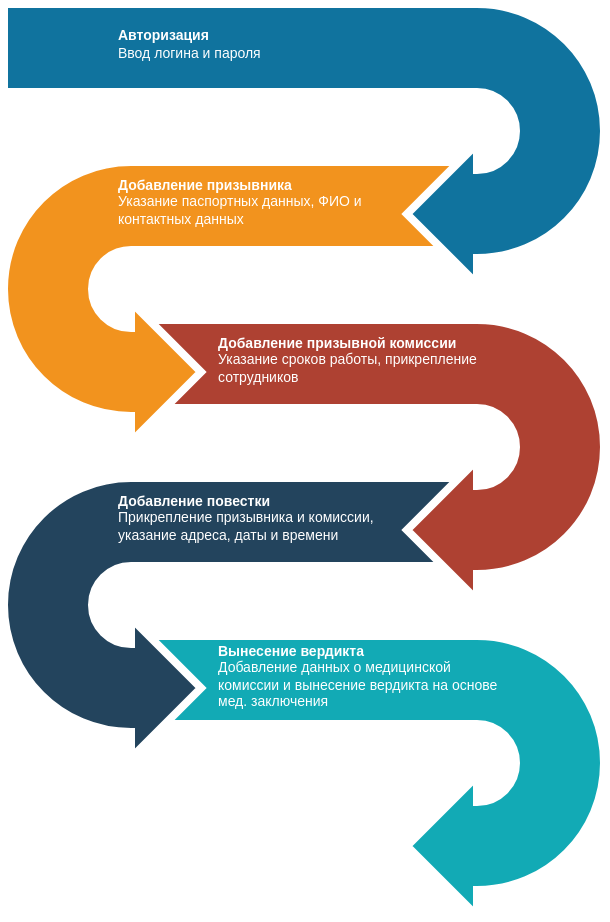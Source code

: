 <mxfile version="24.2.5" type="device">
  <diagram name="Страница — 1" id="VW82tyFMcsuj7YcoB8_5">
    <mxGraphModel dx="819" dy="478" grid="1" gridSize="10" guides="1" tooltips="1" connect="1" arrows="1" fold="1" page="1" pageScale="1" pageWidth="1169" pageHeight="827" math="0" shadow="0">
      <root>
        <mxCell id="0" />
        <mxCell id="1" parent="0" />
        <mxCell id="ITN67NzudOScCHQFx3Gc-17" value="" style="group" vertex="1" connectable="0" parent="1">
          <mxGeometry x="500" y="30" width="300" height="456" as="geometry" />
        </mxCell>
        <mxCell id="ITN67NzudOScCHQFx3Gc-7" value="" style="html=1;shadow=0;dashed=0;align=center;verticalAlign=middle;shape=mxgraph.arrows2.uTurnArrow;dy=22;arrowHead=70;dx2=35;strokeColor=#ffffff;fillColor=#12AAB5;fontSize=12;fontColor=#3333FF;flipH=1;flipV=1;strokeWidth=4;" vertex="1" parent="ITN67NzudOScCHQFx3Gc-17">
          <mxGeometry x="70" y="316" width="230" height="140" as="geometry" />
        </mxCell>
        <mxCell id="ITN67NzudOScCHQFx3Gc-8" value="" style="html=1;shadow=0;dashed=0;align=center;verticalAlign=middle;shape=mxgraph.arrows2.uTurnArrow;dy=22;arrowHead=70;dx2=35;strokeColor=#ffffff;fillColor=#23445D;fontSize=12;fontColor=#3333FF;flipV=1;strokeWidth=4;" vertex="1" parent="ITN67NzudOScCHQFx3Gc-17">
          <mxGeometry y="237" width="230" height="140" as="geometry" />
        </mxCell>
        <mxCell id="ITN67NzudOScCHQFx3Gc-9" value="" style="html=1;shadow=0;dashed=0;align=center;verticalAlign=middle;shape=mxgraph.arrows2.uTurnArrow;dy=22;arrowHead=70;dx2=35;strokeColor=#ffffff;fillColor=#AE4132;fontSize=12;fontColor=#3333FF;flipH=1;flipV=1;strokeWidth=4;" vertex="1" parent="ITN67NzudOScCHQFx3Gc-17">
          <mxGeometry x="70" y="158" width="230" height="140" as="geometry" />
        </mxCell>
        <mxCell id="ITN67NzudOScCHQFx3Gc-10" value="" style="html=1;shadow=0;dashed=0;align=center;verticalAlign=middle;shape=mxgraph.arrows2.uTurnArrow;dy=22;arrowHead=70;dx2=35;strokeColor=#ffffff;fillColor=#F2931E;fontSize=12;fontColor=#3333FF;flipV=1;strokeWidth=4;" vertex="1" parent="ITN67NzudOScCHQFx3Gc-17">
          <mxGeometry y="79" width="230" height="140" as="geometry" />
        </mxCell>
        <mxCell id="ITN67NzudOScCHQFx3Gc-11" value="" style="html=1;shadow=0;dashed=0;align=center;verticalAlign=middle;shape=mxgraph.arrows2.uTurnArrow;dy=22;arrowHead=70;dx2=35;strokeColor=#ffffff;fillColor=#10739E;fontSize=12;fontColor=#3333FF;flipH=1;flipV=1;strokeWidth=4;" vertex="1" parent="ITN67NzudOScCHQFx3Gc-17">
          <mxGeometry width="300" height="140" as="geometry" />
        </mxCell>
        <mxCell id="ITN67NzudOScCHQFx3Gc-12" value="&lt;b style=&quot;font-size: 7px&quot;&gt;Авторизация&lt;/b&gt;&lt;br style=&quot;font-size: 7px&quot;&gt;Ввод логина и пароля" style="rounded=0;whiteSpace=wrap;shadow=0;strokeColor=none;strokeWidth=6;fillColor=none;fontSize=7;fontColor=#FFFFFF;align=left;html=1;spacingLeft=5;" vertex="1" parent="ITN67NzudOScCHQFx3Gc-17">
          <mxGeometry x="50" width="150" height="40" as="geometry" />
        </mxCell>
        <mxCell id="ITN67NzudOScCHQFx3Gc-13" value="&lt;b style=&quot;font-size: 7px&quot;&gt;Добавление призывника&lt;/b&gt;&lt;br style=&quot;font-size: 7px&quot;&gt;Указание паспортных данных, ФИО и контактных данных" style="rounded=0;whiteSpace=wrap;shadow=0;strokeColor=none;strokeWidth=6;fillColor=none;fontSize=7;fontColor=#FFFFFF;align=left;html=1;spacingLeft=5;" vertex="1" parent="ITN67NzudOScCHQFx3Gc-17">
          <mxGeometry x="50" y="79" width="150" height="40" as="geometry" />
        </mxCell>
        <mxCell id="ITN67NzudOScCHQFx3Gc-14" value="&lt;b style=&quot;font-size: 7px&quot;&gt;Добавление призывной комиссии&lt;/b&gt;&lt;br style=&quot;font-size: 7px&quot;&gt;Указание сроков работы, прикрепление сотрудников" style="rounded=0;whiteSpace=wrap;shadow=0;strokeColor=none;strokeWidth=6;fillColor=none;fontSize=7;fontColor=#FFFFFF;align=left;html=1;spacingLeft=5;" vertex="1" parent="ITN67NzudOScCHQFx3Gc-17">
          <mxGeometry x="100" y="158" width="150" height="40" as="geometry" />
        </mxCell>
        <mxCell id="ITN67NzudOScCHQFx3Gc-15" value="&lt;b style=&quot;font-size: 7px&quot;&gt;Добавление повестки&lt;/b&gt;&lt;br style=&quot;font-size: 7px&quot;&gt;Прикрепление призывника и комиссии, указание адреса, даты и времени&amp;nbsp;" style="rounded=0;whiteSpace=wrap;shadow=0;strokeColor=none;strokeWidth=6;fillColor=none;fontSize=7;fontColor=#FFFFFF;align=left;html=1;spacingLeft=5;" vertex="1" parent="ITN67NzudOScCHQFx3Gc-17">
          <mxGeometry x="50" y="237" width="150" height="40" as="geometry" />
        </mxCell>
        <mxCell id="ITN67NzudOScCHQFx3Gc-16" value="&lt;b&gt;Вынесение вердикта&lt;/b&gt;&lt;br style=&quot;font-size: 7px&quot;&gt;Добавление данных о медицинской комиссии и вынесение вердикта на основе мед. заключения" style="rounded=0;whiteSpace=wrap;shadow=0;strokeColor=none;strokeWidth=6;fillColor=none;fontSize=7;fontColor=#FFFFFF;align=left;html=1;spacingLeft=5;" vertex="1" parent="ITN67NzudOScCHQFx3Gc-17">
          <mxGeometry x="100" y="316" width="150" height="40" as="geometry" />
        </mxCell>
      </root>
    </mxGraphModel>
  </diagram>
</mxfile>
